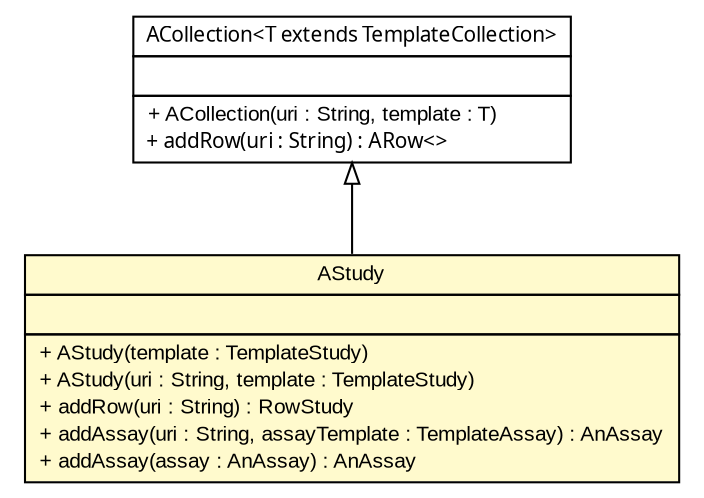 #!/usr/local/bin/dot
#
# Class diagram 
# Generated by UmlGraph version 4.6 (http://www.spinellis.gr/sw/umlgraph)
#

digraph G {
	edge [fontname="arial",fontsize=10,labelfontname="arial",labelfontsize=10];
	node [fontname="arial",fontsize=10,shape=plaintext];
	// net.toxbank.isa.AStudy
	c608 [label=<<table border="0" cellborder="1" cellspacing="0" cellpadding="2" port="p" bgcolor="lemonChiffon" href="./AStudy.html">
		<tr><td><table border="0" cellspacing="0" cellpadding="1">
			<tr><td> AStudy </td></tr>
		</table></td></tr>
		<tr><td><table border="0" cellspacing="0" cellpadding="1">
			<tr><td align="left">  </td></tr>
		</table></td></tr>
		<tr><td><table border="0" cellspacing="0" cellpadding="1">
			<tr><td align="left"> + AStudy(template : TemplateStudy) </td></tr>
			<tr><td align="left"> + AStudy(uri : String, template : TemplateStudy) </td></tr>
			<tr><td align="left"> + addRow(uri : String) : RowStudy </td></tr>
			<tr><td align="left"> + addAssay(uri : String, assayTemplate : TemplateAssay) : AnAssay </td></tr>
			<tr><td align="left"> + addAssay(assay : AnAssay) : AnAssay </td></tr>
		</table></td></tr>
		</table>>, fontname="arial", fontcolor="black", fontsize=10.0];
	// net.toxbank.isa.ACollection<T extends net.toxbank.isa.TemplateCollection>
	c613 [label=<<table border="0" cellborder="1" cellspacing="0" cellpadding="2" port="p" href="./ACollection.html">
		<tr><td><table border="0" cellspacing="0" cellpadding="1">
			<tr><td><font face="ariali"> ACollection&lt;T extends TemplateCollection&gt; </font></td></tr>
		</table></td></tr>
		<tr><td><table border="0" cellspacing="0" cellpadding="1">
			<tr><td align="left">  </td></tr>
		</table></td></tr>
		<tr><td><table border="0" cellspacing="0" cellpadding="1">
			<tr><td align="left"> + ACollection(uri : String, template : T) </td></tr>
			<tr><td align="left"><font face="ariali" point-size="10.0"> + addRow(uri : String) : ARow&lt;&gt; </font></td></tr>
		</table></td></tr>
		</table>>, fontname="arial", fontcolor="black", fontsize=10.0];
	//net.toxbank.isa.AStudy extends net.toxbank.isa.ACollection<net.toxbank.isa.TemplateStudy>
	c613:p -> c608:p [dir=back,arrowtail=empty];
}

